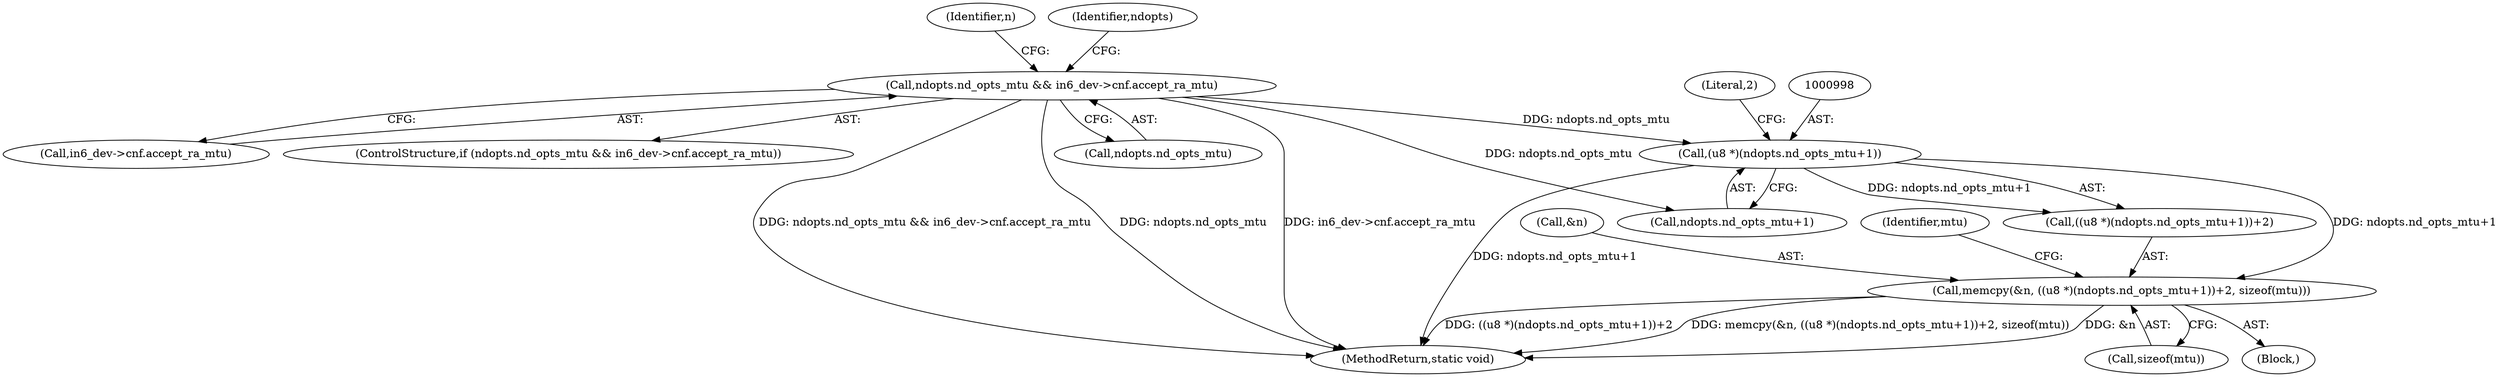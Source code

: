 digraph "0_linux_6fd99094de2b83d1d4c8457f2c83483b2828e75a@API" {
"1000993" [label="(Call,memcpy(&n, ((u8 *)(ndopts.nd_opts_mtu+1))+2, sizeof(mtu)))"];
"1000997" [label="(Call,(u8 *)(ndopts.nd_opts_mtu+1))"];
"1000981" [label="(Call,ndopts.nd_opts_mtu && in6_dev->cnf.accept_ra_mtu)"];
"1001104" [label="(MethodReturn,static void)"];
"1001005" [label="(Call,sizeof(mtu))"];
"1000995" [label="(Identifier,n)"];
"1001008" [label="(Identifier,mtu)"];
"1000997" [label="(Call,(u8 *)(ndopts.nd_opts_mtu+1))"];
"1001004" [label="(Literal,2)"];
"1000982" [label="(Call,ndopts.nd_opts_mtu)"];
"1000981" [label="(Call,ndopts.nd_opts_mtu && in6_dev->cnf.accept_ra_mtu)"];
"1000985" [label="(Call,in6_dev->cnf.accept_ra_mtu)"];
"1000996" [label="(Call,((u8 *)(ndopts.nd_opts_mtu+1))+2)"];
"1001062" [label="(Identifier,ndopts)"];
"1000980" [label="(ControlStructure,if (ndopts.nd_opts_mtu && in6_dev->cnf.accept_ra_mtu))"];
"1000999" [label="(Call,ndopts.nd_opts_mtu+1)"];
"1000993" [label="(Call,memcpy(&n, ((u8 *)(ndopts.nd_opts_mtu+1))+2, sizeof(mtu)))"];
"1000990" [label="(Block,)"];
"1000994" [label="(Call,&n)"];
"1000993" -> "1000990"  [label="AST: "];
"1000993" -> "1001005"  [label="CFG: "];
"1000994" -> "1000993"  [label="AST: "];
"1000996" -> "1000993"  [label="AST: "];
"1001005" -> "1000993"  [label="AST: "];
"1001008" -> "1000993"  [label="CFG: "];
"1000993" -> "1001104"  [label="DDG: ((u8 *)(ndopts.nd_opts_mtu+1))+2"];
"1000993" -> "1001104"  [label="DDG: memcpy(&n, ((u8 *)(ndopts.nd_opts_mtu+1))+2, sizeof(mtu))"];
"1000993" -> "1001104"  [label="DDG: &n"];
"1000997" -> "1000993"  [label="DDG: ndopts.nd_opts_mtu+1"];
"1000997" -> "1000996"  [label="AST: "];
"1000997" -> "1000999"  [label="CFG: "];
"1000998" -> "1000997"  [label="AST: "];
"1000999" -> "1000997"  [label="AST: "];
"1001004" -> "1000997"  [label="CFG: "];
"1000997" -> "1001104"  [label="DDG: ndopts.nd_opts_mtu+1"];
"1000997" -> "1000996"  [label="DDG: ndopts.nd_opts_mtu+1"];
"1000981" -> "1000997"  [label="DDG: ndopts.nd_opts_mtu"];
"1000981" -> "1000980"  [label="AST: "];
"1000981" -> "1000982"  [label="CFG: "];
"1000981" -> "1000985"  [label="CFG: "];
"1000982" -> "1000981"  [label="AST: "];
"1000985" -> "1000981"  [label="AST: "];
"1000995" -> "1000981"  [label="CFG: "];
"1001062" -> "1000981"  [label="CFG: "];
"1000981" -> "1001104"  [label="DDG: ndopts.nd_opts_mtu && in6_dev->cnf.accept_ra_mtu"];
"1000981" -> "1001104"  [label="DDG: ndopts.nd_opts_mtu"];
"1000981" -> "1001104"  [label="DDG: in6_dev->cnf.accept_ra_mtu"];
"1000981" -> "1000999"  [label="DDG: ndopts.nd_opts_mtu"];
}
